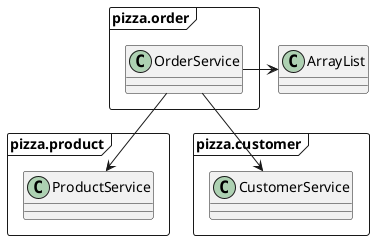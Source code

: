 @startuml
'https://plantuml.com/class-diagram
set namespaceSeparator ::

package "pizza.order" <<Frame>> {
class OrderService
}

package "pizza.product" <<Frame>> {
class ProductService
}

package "pizza.customer" <<Frame>> {
class CustomerService
}

OrderService -right-> ArrayList
OrderService -down-> ProductService
OrderService -down-> CustomerService
@enduml